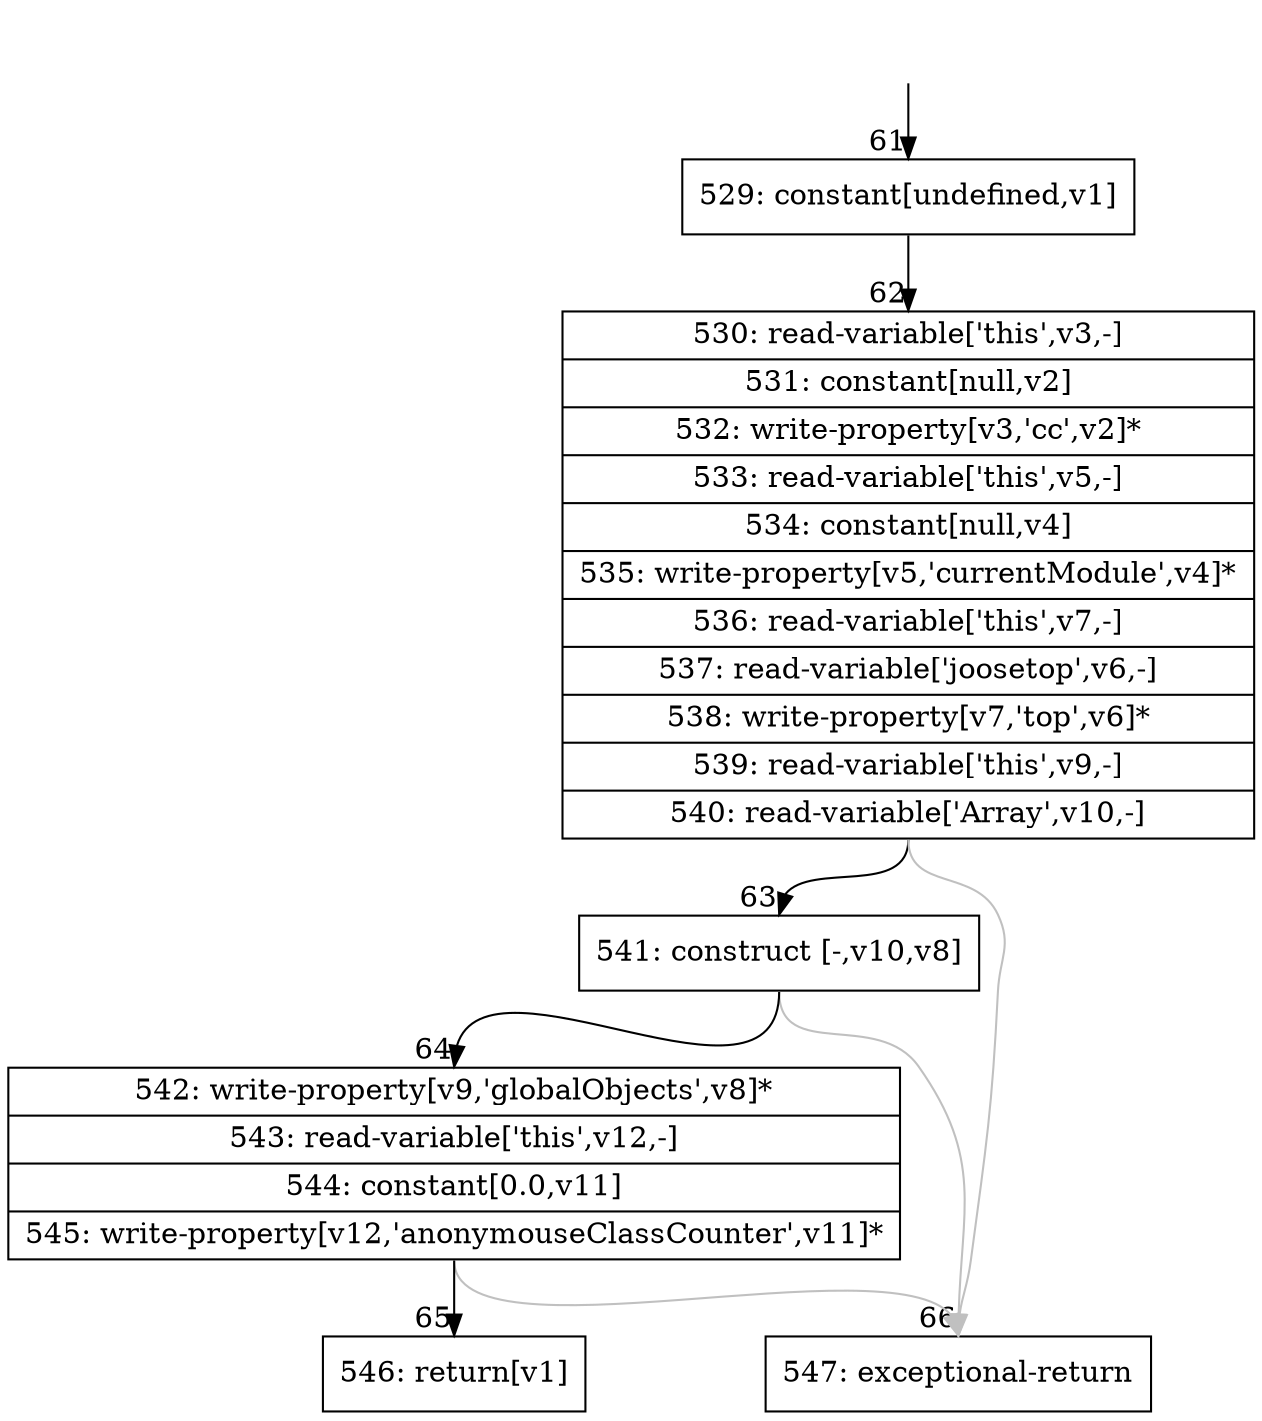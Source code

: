 digraph {
rankdir="TD"
BB_entry1[shape=none,label=""];
BB_entry1 -> BB61 [tailport=s, headport=n, headlabel="    61"]
BB61 [shape=record label="{529: constant[undefined,v1]}" ] 
BB61 -> BB62 [tailport=s, headport=n, headlabel="      62"]
BB62 [shape=record label="{530: read-variable['this',v3,-]|531: constant[null,v2]|532: write-property[v3,'cc',v2]*|533: read-variable['this',v5,-]|534: constant[null,v4]|535: write-property[v5,'currentModule',v4]*|536: read-variable['this',v7,-]|537: read-variable['joosetop',v6,-]|538: write-property[v7,'top',v6]*|539: read-variable['this',v9,-]|540: read-variable['Array',v10,-]}" ] 
BB62 -> BB63 [tailport=s, headport=n, headlabel="      63"]
BB62 -> BB66 [tailport=s, headport=n, color=gray, headlabel="      66"]
BB63 [shape=record label="{541: construct [-,v10,v8]}" ] 
BB63 -> BB64 [tailport=s, headport=n, headlabel="      64"]
BB63 -> BB66 [tailport=s, headport=n, color=gray]
BB64 [shape=record label="{542: write-property[v9,'globalObjects',v8]*|543: read-variable['this',v12,-]|544: constant[0.0,v11]|545: write-property[v12,'anonymouseClassCounter',v11]*}" ] 
BB64 -> BB65 [tailport=s, headport=n, headlabel="      65"]
BB64 -> BB66 [tailport=s, headport=n, color=gray]
BB65 [shape=record label="{546: return[v1]}" ] 
BB66 [shape=record label="{547: exceptional-return}" ] 
//#$~ 18
}
